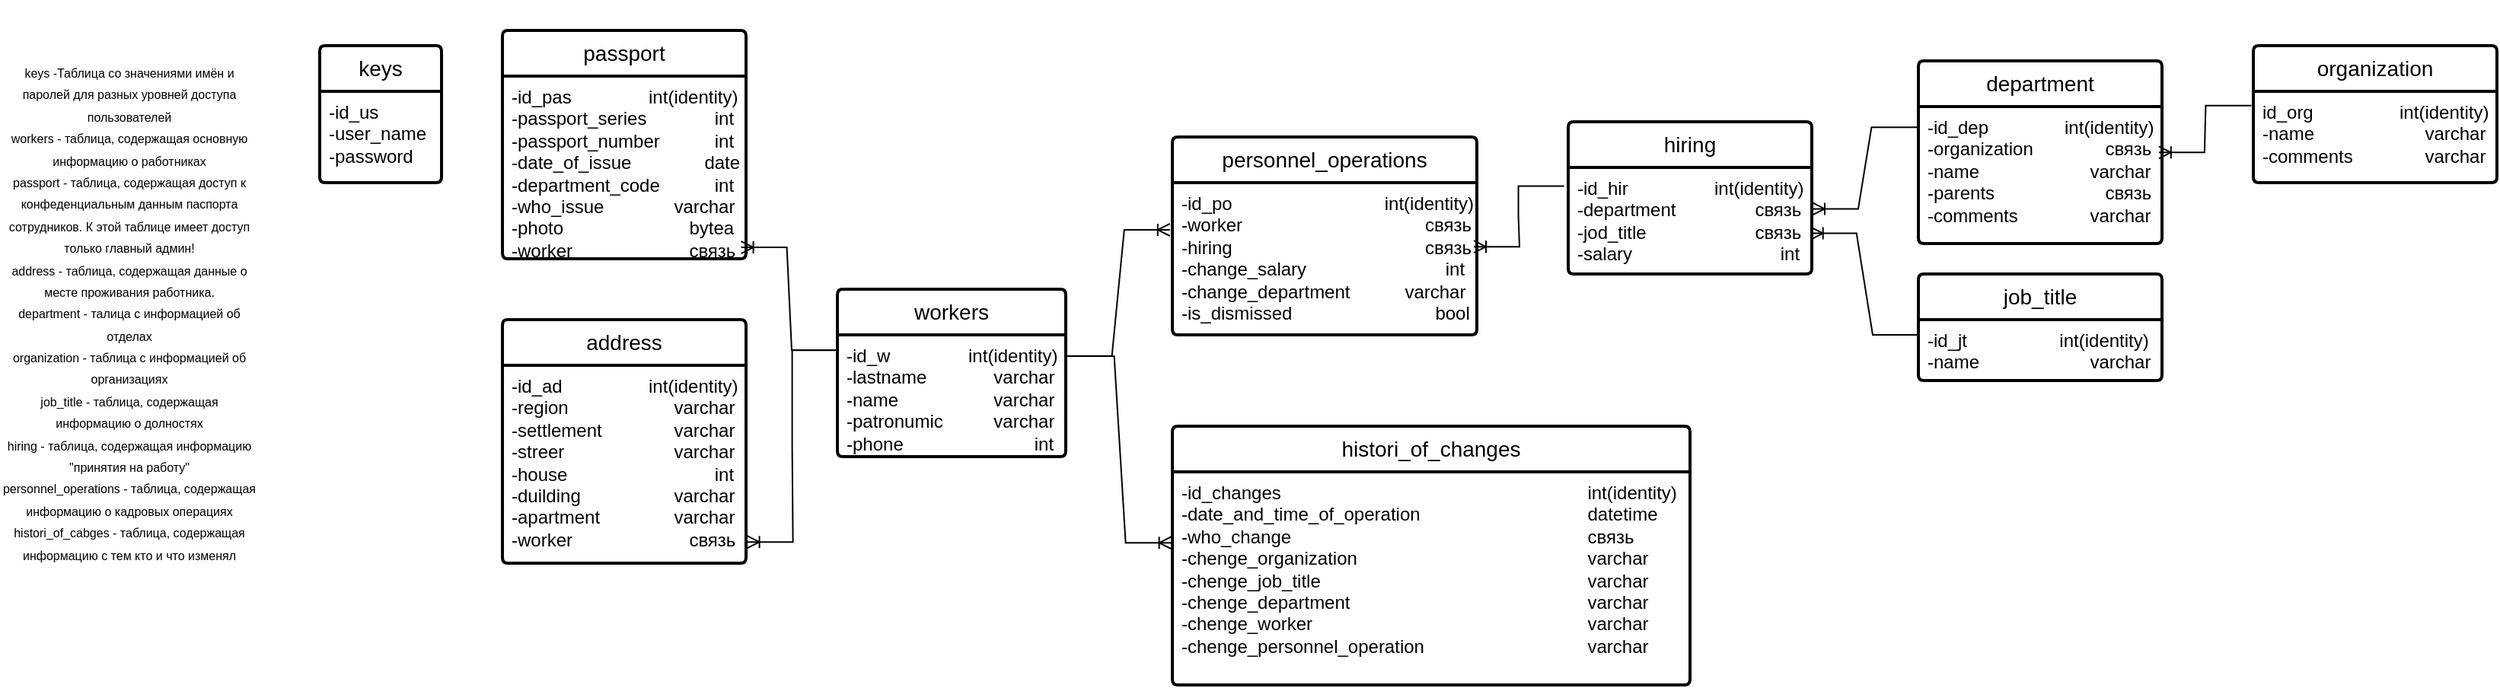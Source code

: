 <mxfile version="24.7.17">
  <diagram name="Страница — 1" id="vFp8NZl10aH_v6XgwN45">
    <mxGraphModel dx="2327" dy="899" grid="1" gridSize="10" guides="1" tooltips="1" connect="1" arrows="1" fold="1" page="1" pageScale="1" pageWidth="827" pageHeight="1169" math="0" shadow="0">
      <root>
        <mxCell id="0" />
        <mxCell id="1" parent="0" />
        <mxCell id="5WyqzoAweSTYxl8_AIGA-1" value="keys" style="swimlane;childLayout=stackLayout;horizontal=1;startSize=30;horizontalStack=0;rounded=1;fontSize=14;fontStyle=0;strokeWidth=2;resizeParent=0;resizeLast=1;shadow=0;dashed=0;align=center;arcSize=4;whiteSpace=wrap;html=1;" parent="1" vertex="1">
          <mxGeometry x="-610" y="40" width="80" height="90" as="geometry" />
        </mxCell>
        <mxCell id="5WyqzoAweSTYxl8_AIGA-2" value="&lt;div&gt;-id_us&lt;/div&gt;-user_name&lt;div&gt;-password&lt;/div&gt;" style="align=left;strokeColor=none;fillColor=none;spacingLeft=4;fontSize=12;verticalAlign=top;resizable=0;rotatable=0;part=1;html=1;" parent="5WyqzoAweSTYxl8_AIGA-1" vertex="1">
          <mxGeometry y="30" width="80" height="60" as="geometry" />
        </mxCell>
        <mxCell id="5WyqzoAweSTYxl8_AIGA-4" value="&lt;span style=&quot;font-size: 8px;&quot;&gt;keys -Таблица со значениями имён и паролей для разных уровней доступа пользователей&lt;/span&gt;&lt;div&gt;&lt;span style=&quot;font-size: 8px;&quot;&gt;workers - таблица, содержащая основную информацию о работниках&lt;/span&gt;&lt;/div&gt;&lt;div&gt;&lt;span style=&quot;font-size: 8px;&quot;&gt;passport - таблица, содержащая доступ к конфеденциальным данным паспорта сотрудников. К этой таблице имеет доступ только главный админ!&lt;/span&gt;&lt;/div&gt;&lt;div&gt;&lt;span style=&quot;font-size: 8px;&quot;&gt;address - таблица, содержащая данные о месте проживания работника.&lt;/span&gt;&lt;/div&gt;&lt;div&gt;&lt;span style=&quot;font-size: 8px;&quot;&gt;department - талица с информацией об отделах&lt;/span&gt;&lt;/div&gt;&lt;div&gt;&lt;span style=&quot;font-size: 8px;&quot;&gt;organization - таблица с информацией об организациях&lt;/span&gt;&lt;/div&gt;&lt;div&gt;&lt;span style=&quot;font-size: 8px;&quot;&gt;job_title - таблица, содержащая информацию о долностях&lt;/span&gt;&lt;/div&gt;&lt;div&gt;&lt;span style=&quot;font-size: 8px;&quot;&gt;hiring - таблица, содержащая информацию &quot;принятия на работу&quot;&lt;/span&gt;&lt;/div&gt;&lt;div&gt;&lt;span style=&quot;font-size: 8px;&quot;&gt;personnel_operations - таблица, содержащая информацию о кадровых операциях&lt;/span&gt;&lt;/div&gt;&lt;div&gt;&lt;span style=&quot;font-size: 8px;&quot;&gt;histori_of_cabges - таблица, содержащая информацию с тем кто и что изменял&lt;/span&gt;&lt;/div&gt;" style="text;html=1;align=center;verticalAlign=middle;whiteSpace=wrap;rounded=0;imageVerticalAlign=top;imageAlign=left;imageAspect=0;" parent="1" vertex="1">
          <mxGeometry x="-820" y="10" width="170" height="410" as="geometry" />
        </mxCell>
        <mxCell id="5WyqzoAweSTYxl8_AIGA-6" value="workers" style="swimlane;childLayout=stackLayout;horizontal=1;startSize=30;horizontalStack=0;rounded=1;fontSize=14;fontStyle=0;strokeWidth=2;resizeParent=0;resizeLast=1;shadow=0;dashed=0;align=center;arcSize=4;whiteSpace=wrap;html=1;" parent="1" vertex="1">
          <mxGeometry x="-270" y="200" width="150" height="110" as="geometry" />
        </mxCell>
        <mxCell id="5WyqzoAweSTYxl8_AIGA-7" value="&lt;div&gt;-id_w&amp;nbsp;&lt;span style=&quot;white-space: pre;&quot;&gt;&#x9;&lt;span style=&quot;white-space: pre;&quot;&gt;&#x9;&lt;/span&gt;&lt;/span&gt;&lt;span style=&quot;background-color: initial;&quot;&gt;int(identity)&lt;/span&gt;&lt;/div&gt;-lastname&amp;nbsp; &amp;nbsp;&lt;span style=&quot;white-space: pre;&quot;&gt;&#x9;&lt;/span&gt;&amp;nbsp; &amp;nbsp;&amp;nbsp; varchar&lt;div&gt;-name&lt;span style=&quot;white-space: pre;&quot;&gt;&#x9;&lt;/span&gt;&amp;nbsp; &amp;nbsp;&lt;span style=&quot;white-space: pre;&quot;&gt;&#x9;&lt;/span&gt;&amp;nbsp; &amp;nbsp; &amp;nbsp;varchar&lt;/div&gt;&lt;div&gt;-patronumic&lt;span style=&quot;white-space: pre;&quot;&gt;&#x9;&lt;/span&gt;&amp;nbsp; &amp;nbsp; &amp;nbsp;varchar&lt;/div&gt;&lt;div&gt;-phone&lt;span style=&quot;white-space: pre;&quot;&gt;&#x9;&lt;/span&gt;&lt;span style=&quot;white-space: pre;&quot;&gt;&#x9;&lt;span style=&quot;white-space: pre;&quot;&gt;&#x9;&lt;/span&gt;     &lt;/span&gt;int&lt;/div&gt;" style="align=left;strokeColor=none;fillColor=none;spacingLeft=4;fontSize=12;verticalAlign=top;resizable=0;rotatable=0;part=1;html=1;" parent="5WyqzoAweSTYxl8_AIGA-6" vertex="1">
          <mxGeometry y="30" width="150" height="80" as="geometry" />
        </mxCell>
        <mxCell id="5WyqzoAweSTYxl8_AIGA-8" value="passport" style="swimlane;childLayout=stackLayout;horizontal=1;startSize=30;horizontalStack=0;rounded=1;fontSize=14;fontStyle=0;strokeWidth=2;resizeParent=0;resizeLast=1;shadow=0;dashed=0;align=center;arcSize=4;whiteSpace=wrap;html=1;" parent="1" vertex="1">
          <mxGeometry x="-490" y="30" width="160" height="150" as="geometry" />
        </mxCell>
        <mxCell id="5WyqzoAweSTYxl8_AIGA-9" value="-id_pas&lt;span style=&quot;white-space: pre;&quot;&gt;&#x9;&lt;/span&gt;&lt;span style=&quot;white-space: pre;&quot;&gt;&#x9;&lt;/span&gt;&amp;nbsp; &amp;nbsp;int(identity)&lt;div&gt;-passport_series&lt;span style=&quot;white-space: pre;&quot;&gt;&#x9;&lt;/span&gt;&lt;span style=&quot;white-space: pre;&quot;&gt;&#x9;&lt;/span&gt;int&lt;/div&gt;&lt;div&gt;-passport_number&lt;span style=&quot;white-space: pre;&quot;&gt;&#x9;&lt;/span&gt;&lt;span style=&quot;white-space: pre;&quot;&gt;&#x9;&lt;/span&gt;int&lt;/div&gt;&lt;div&gt;-date_of_issue&lt;span style=&quot;white-space: pre;&quot;&gt;&#x9;&lt;/span&gt;&amp;nbsp; &amp;nbsp; &amp;nbsp; date&lt;/div&gt;&lt;div&gt;-department_code&lt;span style=&quot;white-space: pre;&quot;&gt;&#x9;&lt;span style=&quot;white-space: pre;&quot;&gt;&#x9;&lt;/span&gt;&lt;/span&gt;int&lt;/div&gt;&lt;div&gt;-who_issue&lt;span style=&quot;white-space: pre;&quot;&gt;&#x9;&lt;/span&gt;&lt;span style=&quot;white-space: pre;&quot;&gt;&#x9;&lt;/span&gt;varchar&lt;/div&gt;&lt;div&gt;-photo&lt;span style=&quot;white-space: pre;&quot;&gt;&#x9;&lt;/span&gt;&lt;span style=&quot;white-space: pre;&quot;&gt;&#x9;&lt;/span&gt;&lt;span style=&quot;white-space: pre;&quot;&gt;&#x9;&lt;/span&gt;&amp;nbsp; &amp;nbsp;bytea&lt;/div&gt;&lt;div&gt;-worker&lt;span style=&quot;white-space: pre;&quot;&gt;&#x9;&lt;/span&gt;&lt;span style=&quot;white-space: pre;&quot;&gt;&#x9;&lt;/span&gt;&lt;span style=&quot;white-space: pre;&quot;&gt;&#x9;&lt;/span&gt;&amp;nbsp; &amp;nbsp;связь&lt;/div&gt;" style="align=left;strokeColor=none;fillColor=none;spacingLeft=4;fontSize=12;verticalAlign=top;resizable=0;rotatable=0;part=1;html=1;" parent="5WyqzoAweSTYxl8_AIGA-8" vertex="1">
          <mxGeometry y="30" width="160" height="120" as="geometry" />
        </mxCell>
        <mxCell id="5WyqzoAweSTYxl8_AIGA-12" value="address" style="swimlane;childLayout=stackLayout;horizontal=1;startSize=30;horizontalStack=0;rounded=1;fontSize=14;fontStyle=0;strokeWidth=2;resizeParent=0;resizeLast=1;shadow=0;dashed=0;align=center;arcSize=4;whiteSpace=wrap;html=1;" parent="1" vertex="1">
          <mxGeometry x="-490" y="220" width="160" height="160" as="geometry" />
        </mxCell>
        <mxCell id="5WyqzoAweSTYxl8_AIGA-13" value="-id_ad&lt;span style=&quot;white-space: pre;&quot;&gt;&#x9;&lt;/span&gt;&lt;span style=&quot;white-space: pre;&quot;&gt;&#x9;&lt;/span&gt;&amp;nbsp; &amp;nbsp;int(identity)&lt;div&gt;-region&lt;span style=&quot;white-space: pre;&quot;&gt;&#x9;&lt;/span&gt;&lt;span style=&quot;white-space: pre;&quot;&gt;&#x9;&lt;/span&gt;&lt;span style=&quot;white-space: pre;&quot;&gt;&#x9;&lt;/span&gt;varchar&lt;/div&gt;&lt;div&gt;-settlement&lt;span style=&quot;white-space: pre;&quot;&gt;&#x9;&lt;/span&gt;&lt;span style=&quot;white-space: pre;&quot;&gt;&#x9;&lt;/span&gt;varchar&lt;/div&gt;&lt;div&gt;-streer&lt;span style=&quot;white-space: pre;&quot;&gt;&#x9;&lt;/span&gt;&lt;span style=&quot;white-space: pre;&quot;&gt;&#x9;&lt;/span&gt;&lt;span style=&quot;white-space: pre;&quot;&gt;&#x9;&lt;/span&gt;varchar&lt;/div&gt;&lt;div&gt;-house&lt;span style=&quot;white-space: pre;&quot;&gt;&#x9;&lt;/span&gt;&lt;span style=&quot;white-space: pre;&quot;&gt;&#x9;&lt;/span&gt;&amp;nbsp;&lt;span style=&quot;white-space: pre;&quot;&gt;&#x9;&lt;/span&gt;&lt;span style=&quot;white-space: pre;&quot;&gt;&#x9;&lt;/span&gt;int&lt;/div&gt;&lt;div&gt;-duilding&lt;span style=&quot;white-space: pre;&quot;&gt;&#x9;&lt;/span&gt;&lt;span style=&quot;white-space: pre;&quot;&gt;&#x9;&lt;/span&gt;&lt;span style=&quot;white-space: pre;&quot;&gt;&#x9;&lt;/span&gt;varchar&lt;/div&gt;&lt;div&gt;-apartment&lt;span style=&quot;white-space: pre;&quot;&gt;&#x9;&lt;/span&gt;&lt;span style=&quot;white-space: pre;&quot;&gt;&#x9;&lt;/span&gt;varchar&lt;/div&gt;&lt;div&gt;-worker&lt;span style=&quot;white-space: pre;&quot;&gt;&#x9;&lt;/span&gt;&lt;span style=&quot;white-space: pre;&quot;&gt;&#x9;&lt;/span&gt;&amp;nbsp;&lt;span style=&quot;white-space: pre;&quot;&gt;&#x9;&lt;/span&gt;&amp;nbsp; &amp;nbsp;связь&lt;/div&gt;" style="align=left;strokeColor=none;fillColor=none;spacingLeft=4;fontSize=12;verticalAlign=top;resizable=0;rotatable=0;part=1;html=1;" parent="5WyqzoAweSTYxl8_AIGA-12" vertex="1">
          <mxGeometry y="30" width="160" height="130" as="geometry" />
        </mxCell>
        <mxCell id="5WyqzoAweSTYxl8_AIGA-17" value="" style="edgeStyle=entityRelationEdgeStyle;fontSize=12;html=1;endArrow=ERoneToMany;rounded=0;entryX=0.98;entryY=0.938;entryDx=0;entryDy=0;entryPerimeter=0;exitX=0;exitY=0.125;exitDx=0;exitDy=0;exitPerimeter=0;" parent="1" source="5WyqzoAweSTYxl8_AIGA-7" target="5WyqzoAweSTYxl8_AIGA-9" edge="1">
          <mxGeometry width="100" height="100" relative="1" as="geometry">
            <mxPoint x="-380" y="220" as="sourcePoint" />
            <mxPoint x="-280" y="120" as="targetPoint" />
          </mxGeometry>
        </mxCell>
        <mxCell id="5WyqzoAweSTYxl8_AIGA-18" value="" style="edgeStyle=entityRelationEdgeStyle;fontSize=12;html=1;endArrow=ERoneToMany;rounded=0;entryX=1.005;entryY=0.893;entryDx=0;entryDy=0;entryPerimeter=0;exitX=0.002;exitY=0.126;exitDx=0;exitDy=0;exitPerimeter=0;" parent="1" source="5WyqzoAweSTYxl8_AIGA-7" target="5WyqzoAweSTYxl8_AIGA-13" edge="1">
          <mxGeometry width="100" height="100" relative="1" as="geometry">
            <mxPoint x="-340" y="150" as="sourcePoint" />
            <mxPoint x="-240" y="50" as="targetPoint" />
          </mxGeometry>
        </mxCell>
        <mxCell id="5WyqzoAweSTYxl8_AIGA-19" value="department" style="swimlane;childLayout=stackLayout;horizontal=1;startSize=30;horizontalStack=0;rounded=1;fontSize=14;fontStyle=0;strokeWidth=2;resizeParent=0;resizeLast=1;shadow=0;dashed=0;align=center;arcSize=4;whiteSpace=wrap;html=1;" parent="1" vertex="1">
          <mxGeometry x="440" y="50" width="160" height="120" as="geometry" />
        </mxCell>
        <mxCell id="5WyqzoAweSTYxl8_AIGA-20" value="-id_dep&lt;span style=&quot;white-space: pre;&quot;&gt;&#x9;&lt;/span&gt;&lt;span style=&quot;white-space: pre;&quot;&gt;&#x9;&lt;/span&gt;&amp;nbsp; &amp;nbsp;int(identity)&lt;div&gt;-organization&lt;span style=&quot;white-space: pre;&quot;&gt;&#x9;&lt;/span&gt;&lt;span style=&quot;white-space: pre;&quot;&gt;&#x9;&lt;/span&gt;&amp;nbsp; &amp;nbsp;связь&lt;/div&gt;&lt;div&gt;-name&lt;span style=&quot;white-space: pre;&quot;&gt;&#x9;&lt;/span&gt;&lt;span style=&quot;white-space: pre;&quot;&gt;&#x9;&lt;/span&gt;&lt;span style=&quot;white-space: pre;&quot;&gt;&#x9;&lt;/span&gt;varchar&lt;/div&gt;&lt;div&gt;-parents&lt;span style=&quot;white-space: pre;&quot;&gt;&#x9;&lt;/span&gt;&lt;span style=&quot;white-space: pre;&quot;&gt;&#x9;&lt;/span&gt;&lt;span style=&quot;white-space: pre;&quot;&gt;&#x9;&lt;/span&gt;&amp;nbsp; &amp;nbsp;связь&lt;/div&gt;&lt;div&gt;-comments&lt;span style=&quot;white-space: pre;&quot;&gt;&#x9;&lt;/span&gt;&lt;span style=&quot;white-space: pre;&quot;&gt;&#x9;&lt;/span&gt;varchar&lt;/div&gt;" style="align=left;strokeColor=none;fillColor=none;spacingLeft=4;fontSize=12;verticalAlign=top;resizable=0;rotatable=0;part=1;html=1;" parent="5WyqzoAweSTYxl8_AIGA-19" vertex="1">
          <mxGeometry y="30" width="160" height="90" as="geometry" />
        </mxCell>
        <mxCell id="5WyqzoAweSTYxl8_AIGA-21" value="organization" style="swimlane;childLayout=stackLayout;horizontal=1;startSize=30;horizontalStack=0;rounded=1;fontSize=14;fontStyle=0;strokeWidth=2;resizeParent=0;resizeLast=1;shadow=0;dashed=0;align=center;arcSize=4;whiteSpace=wrap;html=1;" parent="1" vertex="1">
          <mxGeometry x="660" y="40" width="160" height="90" as="geometry" />
        </mxCell>
        <mxCell id="5WyqzoAweSTYxl8_AIGA-22" value="id_org&lt;span style=&quot;white-space: pre;&quot;&gt;&#x9;&lt;/span&gt;&lt;span style=&quot;white-space: pre;&quot;&gt;&#x9;&lt;/span&gt;&amp;nbsp; &amp;nbsp;int(identity)&lt;div&gt;-name&lt;span style=&quot;white-space: pre;&quot;&gt;&#x9;&lt;/span&gt;&lt;span style=&quot;white-space: pre;&quot;&gt;&#x9;&lt;/span&gt;&lt;span style=&quot;white-space: pre;&quot;&gt;&#x9;&lt;/span&gt;varchar&lt;/div&gt;&lt;div&gt;-comments&lt;span style=&quot;white-space: pre;&quot;&gt;&#x9;&lt;/span&gt;&lt;span style=&quot;white-space: pre;&quot;&gt;&#x9;&lt;/span&gt;varchar&lt;/div&gt;" style="align=left;strokeColor=none;fillColor=none;spacingLeft=4;fontSize=12;verticalAlign=top;resizable=0;rotatable=0;part=1;html=1;" parent="5WyqzoAweSTYxl8_AIGA-21" vertex="1">
          <mxGeometry y="30" width="160" height="60" as="geometry" />
        </mxCell>
        <mxCell id="5WyqzoAweSTYxl8_AIGA-25" value="" style="edgeStyle=entityRelationEdgeStyle;fontSize=12;html=1;endArrow=ERoneToMany;rounded=0;entryX=0.987;entryY=0.335;entryDx=0;entryDy=0;entryPerimeter=0;exitX=-0.008;exitY=0.157;exitDx=0;exitDy=0;exitPerimeter=0;" parent="1" source="5WyqzoAweSTYxl8_AIGA-22" target="5WyqzoAweSTYxl8_AIGA-20" edge="1">
          <mxGeometry width="100" height="100" relative="1" as="geometry">
            <mxPoint x="890" y="350" as="sourcePoint" />
            <mxPoint x="990" y="250" as="targetPoint" />
          </mxGeometry>
        </mxCell>
        <mxCell id="5WyqzoAweSTYxl8_AIGA-26" value="job_title" style="swimlane;childLayout=stackLayout;horizontal=1;startSize=30;horizontalStack=0;rounded=1;fontSize=14;fontStyle=0;strokeWidth=2;resizeParent=0;resizeLast=1;shadow=0;dashed=0;align=center;arcSize=4;whiteSpace=wrap;html=1;" parent="1" vertex="1">
          <mxGeometry x="440" y="190" width="160" height="70" as="geometry" />
        </mxCell>
        <mxCell id="5WyqzoAweSTYxl8_AIGA-27" value="-id_jt&lt;span style=&quot;white-space: pre;&quot;&gt;&#x9;&lt;/span&gt;&lt;span style=&quot;white-space: pre;&quot;&gt;&#x9;&lt;/span&gt;&amp;nbsp; int(identity)&lt;div&gt;-name&lt;span style=&quot;white-space: pre;&quot;&gt;&#x9;&lt;/span&gt;&lt;span style=&quot;white-space: pre;&quot;&gt;&#x9;&lt;/span&gt;&lt;span style=&quot;white-space: pre;&quot;&gt;&#x9;&lt;/span&gt;varchar&lt;/div&gt;" style="align=left;strokeColor=none;fillColor=none;spacingLeft=4;fontSize=12;verticalAlign=top;resizable=0;rotatable=0;part=1;html=1;" parent="5WyqzoAweSTYxl8_AIGA-26" vertex="1">
          <mxGeometry y="30" width="160" height="40" as="geometry" />
        </mxCell>
        <mxCell id="5WyqzoAweSTYxl8_AIGA-29" value="personnel_operations" style="swimlane;childLayout=stackLayout;horizontal=1;startSize=30;horizontalStack=0;rounded=1;fontSize=14;fontStyle=0;strokeWidth=2;resizeParent=0;resizeLast=1;shadow=0;dashed=0;align=center;arcSize=4;whiteSpace=wrap;html=1;" parent="1" vertex="1">
          <mxGeometry x="-50" y="100" width="200" height="130" as="geometry" />
        </mxCell>
        <mxCell id="5WyqzoAweSTYxl8_AIGA-30" value="-id_po&lt;span style=&quot;white-space: pre;&quot;&gt;&#x9;&lt;/span&gt;&lt;span style=&quot;white-space: pre;&quot;&gt;&#x9;&lt;/span&gt;&lt;span style=&quot;white-space-collapse: preserve;&quot;&gt;&amp;nbsp;  &lt;span style=&quot;white-space: pre;&quot;&gt;&#x9;&lt;/span&gt;&lt;span style=&quot;white-space: pre;&quot;&gt;&#x9;&lt;/span&gt;&lt;/span&gt;int(identity)&lt;div&gt;-worker&lt;span style=&quot;white-space: pre;&quot;&gt;&#x9;&lt;/span&gt;&lt;span style=&quot;white-space: pre;&quot;&gt;&#x9;&lt;span style=&quot;white-space: pre;&quot;&gt;&#x9;&lt;/span&gt;  &lt;span style=&quot;white-space: pre;&quot;&gt;&#x9;&lt;/span&gt;&lt;span style=&quot;white-space: pre;&quot;&gt;&#x9;&lt;/span&gt;связь&lt;/span&gt;&lt;/div&gt;&lt;div&gt;-hiring&lt;span style=&quot;white-space: pre;&quot;&gt;&#x9;&lt;/span&gt;&lt;span style=&quot;white-space: pre;&quot;&gt;&#x9;&lt;/span&gt;&lt;span style=&quot;white-space: pre;&quot;&gt;&#x9;&lt;/span&gt;&amp;nbsp; &lt;span style=&quot;white-space: pre;&quot;&gt;&#x9;&lt;/span&gt;&lt;span style=&quot;white-space: pre;&quot;&gt;&#x9;&lt;/span&gt;связь&lt;/div&gt;&lt;div&gt;-change_salary&lt;span style=&quot;white-space: pre;&quot;&gt;&#x9;&lt;/span&gt;&lt;span style=&quot;white-space: pre;&quot;&gt;&#x9;&lt;/span&gt;&lt;span style=&quot;white-space: pre;&quot;&gt;&#x9;&lt;/span&gt;&amp;nbsp; &amp;nbsp; int&lt;/div&gt;&lt;div&gt;-change_department&lt;span style=&quot;white-space: pre;&quot;&gt;&#x9;&lt;/span&gt;&lt;span style=&quot;white-space-collapse: preserve;&quot;&gt;&amp;nbsp;   &lt;/span&gt;varchar&lt;/div&gt;&lt;div&gt;-is_dismissed&lt;span style=&quot;white-space: pre;&quot;&gt;&#x9;&lt;/span&gt;&lt;span style=&quot;white-space: pre;&quot;&gt;&#x9;&lt;span style=&quot;white-space: pre;&quot;&gt;&#x9;&lt;/span&gt;&lt;/span&gt;&lt;span style=&quot;white-space: pre;&quot;&gt;&#x9;&lt;/span&gt;&amp;nbsp; bool&lt;span style=&quot;white-space: pre;&quot;&gt;&#x9;&lt;/span&gt;&lt;/div&gt;" style="align=left;strokeColor=none;fillColor=none;spacingLeft=4;fontSize=12;verticalAlign=top;resizable=0;rotatable=0;part=1;html=1;" parent="5WyqzoAweSTYxl8_AIGA-29" vertex="1">
          <mxGeometry y="30" width="200" height="100" as="geometry" />
        </mxCell>
        <mxCell id="5WyqzoAweSTYxl8_AIGA-31" value="hiring" style="swimlane;childLayout=stackLayout;horizontal=1;startSize=30;horizontalStack=0;rounded=1;fontSize=14;fontStyle=0;strokeWidth=2;resizeParent=0;resizeLast=1;shadow=0;dashed=0;align=center;arcSize=4;whiteSpace=wrap;html=1;" parent="1" vertex="1">
          <mxGeometry x="210" y="90" width="160" height="100" as="geometry" />
        </mxCell>
        <mxCell id="5WyqzoAweSTYxl8_AIGA-32" value="-id_hir&lt;span style=&quot;white-space: pre;&quot;&gt;&#x9;&lt;/span&gt;&lt;span style=&quot;white-space: pre;&quot;&gt;&#x9;&lt;/span&gt;&amp;nbsp; &amp;nbsp;int(identity)&lt;div&gt;-department&lt;span style=&quot;white-space: pre;&quot;&gt;&#x9;&lt;/span&gt;&lt;span style=&quot;white-space: pre;&quot;&gt;&#x9;&lt;/span&gt;&amp;nbsp; &amp;nbsp;связь&lt;/div&gt;&lt;div&gt;-jod_title&lt;span style=&quot;white-space: pre;&quot;&gt;&#x9;&lt;/span&gt;&lt;span style=&quot;white-space: pre;&quot;&gt;&#x9;&lt;/span&gt;&lt;span style=&quot;white-space: pre;&quot;&gt;&#x9;&lt;/span&gt;&amp;nbsp; &amp;nbsp;связь&lt;/div&gt;&lt;div&gt;-salary&lt;span style=&quot;white-space: pre;&quot;&gt;&#x9;&lt;/span&gt;&lt;span style=&quot;white-space: pre;&quot;&gt;&#x9;&lt;/span&gt;&lt;span style=&quot;white-space: pre;&quot;&gt;&#x9;&lt;span style=&quot;white-space: pre;&quot;&gt;&#x9;&lt;/span&gt;&lt;/span&gt;int&lt;/div&gt;" style="align=left;strokeColor=none;fillColor=none;spacingLeft=4;fontSize=12;verticalAlign=top;resizable=0;rotatable=0;part=1;html=1;" parent="5WyqzoAweSTYxl8_AIGA-31" vertex="1">
          <mxGeometry y="30" width="160" height="70" as="geometry" />
        </mxCell>
        <mxCell id="5WyqzoAweSTYxl8_AIGA-33" value="" style="edgeStyle=entityRelationEdgeStyle;fontSize=12;html=1;endArrow=ERoneToMany;rounded=0;entryX=1.003;entryY=0.389;entryDx=0;entryDy=0;entryPerimeter=0;exitX=-0.005;exitY=0.152;exitDx=0;exitDy=0;exitPerimeter=0;" parent="1" source="5WyqzoAweSTYxl8_AIGA-20" target="5WyqzoAweSTYxl8_AIGA-32" edge="1">
          <mxGeometry width="100" height="100" relative="1" as="geometry">
            <mxPoint x="480" y="500" as="sourcePoint" />
            <mxPoint x="580" y="400" as="targetPoint" />
          </mxGeometry>
        </mxCell>
        <mxCell id="5WyqzoAweSTYxl8_AIGA-36" value="" style="edgeStyle=entityRelationEdgeStyle;fontSize=12;html=1;endArrow=ERoneToMany;rounded=0;entryX=0.996;entryY=0.618;entryDx=0;entryDy=0;entryPerimeter=0;exitX=0;exitY=0.25;exitDx=0;exitDy=0;" parent="1" source="5WyqzoAweSTYxl8_AIGA-27" target="5WyqzoAweSTYxl8_AIGA-32" edge="1">
          <mxGeometry width="100" height="100" relative="1" as="geometry">
            <mxPoint x="410" y="570" as="sourcePoint" />
            <mxPoint x="510" y="470" as="targetPoint" />
          </mxGeometry>
        </mxCell>
        <mxCell id="5WyqzoAweSTYxl8_AIGA-37" value="" style="edgeStyle=entityRelationEdgeStyle;fontSize=12;html=1;endArrow=ERoneToMany;rounded=0;entryX=0.99;entryY=0.421;entryDx=0;entryDy=0;entryPerimeter=0;exitX=-0.017;exitY=0.175;exitDx=0;exitDy=0;exitPerimeter=0;" parent="1" source="5WyqzoAweSTYxl8_AIGA-32" target="5WyqzoAweSTYxl8_AIGA-30" edge="1">
          <mxGeometry width="100" height="100" relative="1" as="geometry">
            <mxPoint x="220" y="470" as="sourcePoint" />
            <mxPoint x="320" y="370" as="targetPoint" />
          </mxGeometry>
        </mxCell>
        <mxCell id="5WyqzoAweSTYxl8_AIGA-41" value="" style="edgeStyle=entityRelationEdgeStyle;fontSize=12;html=1;endArrow=ERoneToMany;rounded=0;entryX=-0.008;entryY=0.31;entryDx=0;entryDy=0;entryPerimeter=0;exitX=1.002;exitY=0.174;exitDx=0;exitDy=0;exitPerimeter=0;" parent="1" source="5WyqzoAweSTYxl8_AIGA-7" target="5WyqzoAweSTYxl8_AIGA-30" edge="1">
          <mxGeometry width="100" height="100" relative="1" as="geometry">
            <mxPoint x="-250" y="460" as="sourcePoint" />
            <mxPoint x="-150" y="360" as="targetPoint" />
          </mxGeometry>
        </mxCell>
        <mxCell id="5WyqzoAweSTYxl8_AIGA-44" value="histori_of_changes" style="swimlane;childLayout=stackLayout;horizontal=1;startSize=30;horizontalStack=0;rounded=1;fontSize=14;fontStyle=0;strokeWidth=2;resizeParent=0;resizeLast=1;shadow=0;dashed=0;align=center;arcSize=4;whiteSpace=wrap;html=1;" parent="1" vertex="1">
          <mxGeometry x="-50" y="290" width="340" height="170" as="geometry" />
        </mxCell>
        <mxCell id="5WyqzoAweSTYxl8_AIGA-45" value="-id_changes&lt;span style=&quot;white-space: pre;&quot;&gt;&#x9;&lt;/span&gt;&lt;span style=&quot;white-space-collapse: preserve;&quot;&gt;&amp;nbsp;   &lt;span style=&quot;white-space: pre;&quot;&gt;&#x9;&lt;/span&gt;&lt;span style=&quot;white-space: pre;&quot;&gt;&#x9;&lt;/span&gt;&lt;span style=&quot;white-space: pre;&quot;&gt;&#x9;&lt;/span&gt;&lt;span style=&quot;white-space: pre;&quot;&gt;&#x9;&lt;/span&gt;&lt;span style=&quot;white-space: pre;&quot;&gt;&#x9;&lt;/span&gt;&lt;span style=&quot;white-space: pre;&quot;&gt;&#x9;&lt;/span&gt;&lt;span style=&quot;white-space: pre;&quot;&gt;&#x9;&lt;/span&gt;&lt;/span&gt;int(identity)&lt;div&gt;-date_and_time_of_operation&lt;span style=&quot;white-space: pre;&quot;&gt;&#x9;&lt;/span&gt;&lt;span style=&quot;white-space: pre;&quot;&gt;&#x9;&lt;/span&gt;&lt;span style=&quot;white-space: pre;&quot;&gt;&#x9;&lt;/span&gt;&lt;span style=&quot;white-space: pre;&quot;&gt;&#x9;&lt;/span&gt;&lt;span style=&quot;white-space: pre;&quot;&gt;&#x9;&lt;/span&gt;datetime&lt;/div&gt;&lt;div&gt;-who_change&lt;span style=&quot;white-space: pre;&quot;&gt;&#x9;&lt;/span&gt;&lt;span style=&quot;white-space: pre;&quot;&gt;&#x9;&lt;/span&gt;&lt;span style=&quot;white-space: pre;&quot;&gt;&#x9;&lt;/span&gt;&lt;span style=&quot;white-space: pre;&quot;&gt;&#x9;&lt;/span&gt;&lt;span style=&quot;white-space: pre;&quot;&gt;&#x9;&lt;/span&gt;&lt;span style=&quot;white-space: pre;&quot;&gt;&#x9;&lt;/span&gt;&lt;span style=&quot;white-space: pre;&quot;&gt;&#x9;&lt;span style=&quot;white-space: pre;&quot;&gt;&#x9;&lt;/span&gt;с&lt;/span&gt;вязь&lt;/div&gt;&lt;div&gt;&lt;span style=&quot;background-color: initial;&quot;&gt;-chenge_organization&lt;span style=&quot;white-space: pre;&quot;&gt;&#x9;&lt;/span&gt;&lt;span style=&quot;white-space: pre;&quot;&gt;&#x9;&lt;/span&gt;&lt;span style=&quot;white-space: pre;&quot;&gt;&#x9;&lt;/span&gt;&lt;span style=&quot;white-space: pre;&quot;&gt;&#x9;&lt;/span&gt;&lt;span style=&quot;white-space: pre;&quot;&gt;&#x9;&lt;/span&gt;&lt;span style=&quot;white-space: pre;&quot;&gt;&#x9;&lt;/span&gt;varchar&lt;/span&gt;&lt;br&gt;&lt;/div&gt;&lt;div&gt;-chenge_job_title&lt;span style=&quot;white-space: pre;&quot;&gt;&#x9;&lt;/span&gt;&lt;span style=&quot;white-space: pre;&quot;&gt;&#x9;&lt;/span&gt;&lt;span style=&quot;white-space: pre;&quot;&gt;&#x9;&lt;/span&gt;&lt;span style=&quot;white-space: pre;&quot;&gt;&#x9;&lt;/span&gt;&lt;span style=&quot;white-space: pre;&quot;&gt;&#x9;&lt;/span&gt;&lt;span style=&quot;white-space: pre;&quot;&gt;&#x9;&lt;/span&gt;&lt;span style=&quot;white-space: pre;&quot;&gt;&#x9;&lt;/span&gt;varchar&lt;span style=&quot;background-color: initial;&quot;&gt;&lt;br&gt;&lt;/span&gt;&lt;/div&gt;&lt;div&gt;-chenge_department&lt;span style=&quot;white-space: pre;&quot;&gt;&#x9;&lt;/span&gt;&lt;span style=&quot;white-space: pre;&quot;&gt;&#x9;&lt;/span&gt;&lt;span style=&quot;white-space: pre;&quot;&gt;&#x9;&lt;/span&gt;&lt;span style=&quot;white-space: pre;&quot;&gt;&#x9;&lt;span style=&quot;white-space: pre;&quot;&gt;&#x9;&lt;/span&gt;&lt;span style=&quot;white-space: pre;&quot;&gt;&#x9;&lt;/span&gt;varchar&lt;/span&gt;&lt;br&gt;&lt;/div&gt;&lt;div&gt;-chenge_worker&lt;span style=&quot;white-space: pre;&quot;&gt;&#x9;&lt;/span&gt;&lt;span style=&quot;white-space: pre;&quot;&gt;&#x9;&lt;/span&gt;&lt;span style=&quot;white-space: pre;&quot;&gt;&#x9;&lt;/span&gt;&lt;span style=&quot;white-space: pre;&quot;&gt;&#x9;&lt;/span&gt;&lt;span style=&quot;white-space: pre;&quot;&gt;&#x9;&lt;/span&gt;&lt;span style=&quot;white-space: pre;&quot;&gt;&#x9;&lt;/span&gt;&lt;span style=&quot;white-space: pre;&quot;&gt;&#x9;&lt;/span&gt;varchar&lt;br&gt;&lt;/div&gt;&lt;div&gt;-chenge_personnel_operation&lt;span style=&quot;white-space: pre;&quot;&gt;&#x9;&lt;/span&gt;&lt;span style=&quot;white-space: pre;&quot;&gt;&#x9;&lt;/span&gt;&lt;span style=&quot;white-space: pre;&quot;&gt;&#x9;&lt;/span&gt;&lt;span style=&quot;white-space: pre;&quot;&gt;&#x9;&lt;/span&gt;varchar&lt;br&gt;&lt;/div&gt;" style="align=left;strokeColor=none;fillColor=none;spacingLeft=4;fontSize=12;verticalAlign=top;resizable=0;rotatable=0;part=1;html=1;" parent="5WyqzoAweSTYxl8_AIGA-44" vertex="1">
          <mxGeometry y="30" width="340" height="140" as="geometry" />
        </mxCell>
        <mxCell id="5WyqzoAweSTYxl8_AIGA-46" value="" style="edgeStyle=entityRelationEdgeStyle;fontSize=12;html=1;endArrow=ERoneToMany;rounded=0;entryX=-0.002;entryY=0.333;entryDx=0;entryDy=0;entryPerimeter=0;exitX=1.012;exitY=0.175;exitDx=0;exitDy=0;exitPerimeter=0;" parent="1" source="5WyqzoAweSTYxl8_AIGA-7" target="5WyqzoAweSTYxl8_AIGA-45" edge="1">
          <mxGeometry width="100" height="100" relative="1" as="geometry">
            <mxPoint x="-210" y="580" as="sourcePoint" />
            <mxPoint x="-110" y="480" as="targetPoint" />
          </mxGeometry>
        </mxCell>
      </root>
    </mxGraphModel>
  </diagram>
</mxfile>

